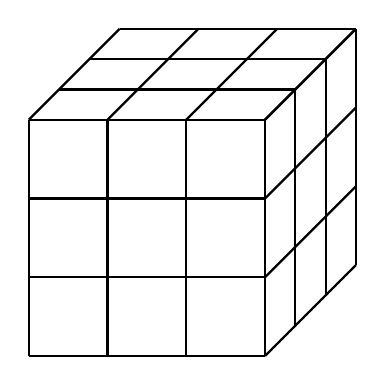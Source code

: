 \begin{tikzpicture}[scale=1]

\foreach \x in{0,...,3}
{   \draw[thick] (0,\x ,3) -- (3,\x ,3);
    \draw[thick] (\x ,0,3) -- (\x ,3,3);
    \draw[thick] (3,\x ,3) -- (3,\x ,0);
    \draw[thick] (\x ,3,3) -- (\x ,3,0);
    \draw[thick] (3,0,\x ) -- (3,3,\x );
    \draw[thick] (0,3,\x ) -- (3,3,\x );
}


\end{tikzpicture}
